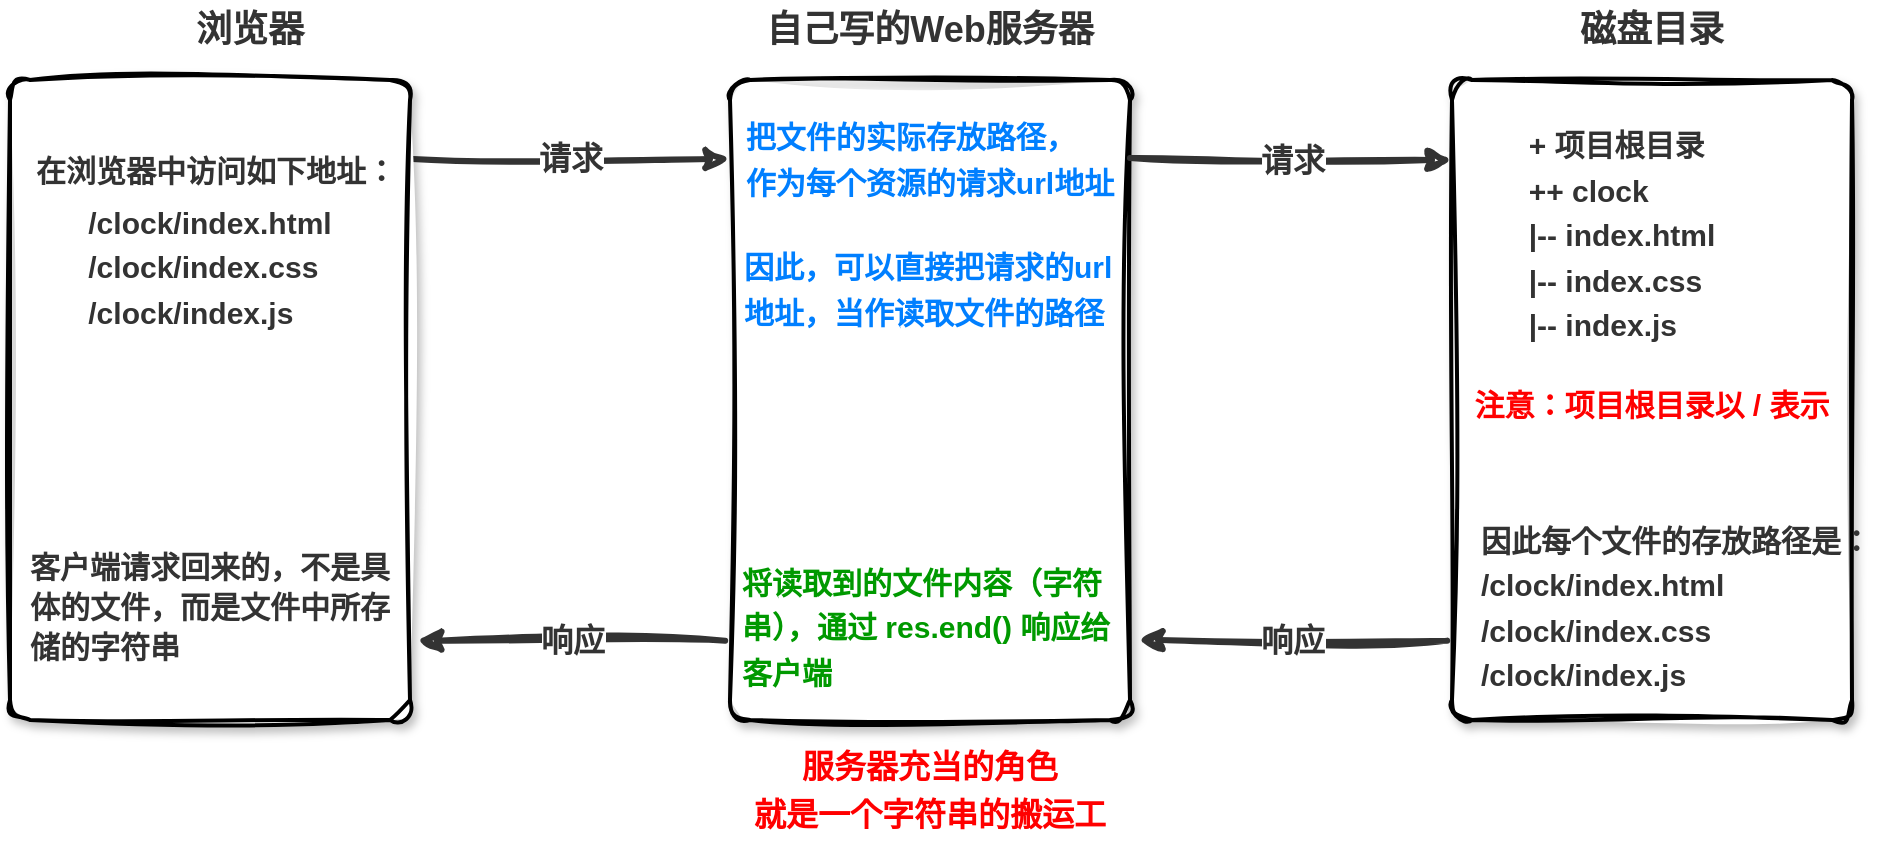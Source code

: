 <mxfile version="21.2.1" type="device">
  <diagram name="第 1 页" id="tqHv6gNXIxX08ADT5tFh">
    <mxGraphModel dx="898" dy="579" grid="1" gridSize="10" guides="1" tooltips="1" connect="1" arrows="1" fold="1" page="1" pageScale="1" pageWidth="827" pageHeight="1169" math="0" shadow="0">
      <root>
        <mxCell id="0" />
        <mxCell id="1" parent="0" />
        <mxCell id="QuQSCtoFBrH3SINebQhl-10" value="&lt;font color=&quot;#333333&quot; style=&quot;font-size: 16px;&quot;&gt;&lt;b&gt;请求&lt;/b&gt;&lt;/font&gt;" style="rounded=0;orthogonalLoop=1;jettySize=auto;html=1;strokeWidth=3;sketch=1;curveFitting=1;jiggle=2;exitX=0.994;exitY=0.123;exitDx=0;exitDy=0;exitPerimeter=0;entryX=0;entryY=0.5;entryDx=0;entryDy=0;strokeColor=#333333;" parent="1" source="QuQSCtoFBrH3SINebQhl-1" target="QuQSCtoFBrH3SINebQhl-5" edge="1">
          <mxGeometry x="0.005" relative="1" as="geometry">
            <mxPoint x="470" y="160" as="targetPoint" />
            <mxPoint as="offset" />
          </mxGeometry>
        </mxCell>
        <mxCell id="QuQSCtoFBrH3SINebQhl-1" value="" style="rounded=1;whiteSpace=wrap;html=1;arcSize=5;strokeWidth=2;sketch=1;curveFitting=1;jiggle=2;shadow=1;" parent="1" vertex="1">
          <mxGeometry x="120" y="120" width="200" height="320" as="geometry" />
        </mxCell>
        <mxCell id="QuQSCtoFBrH3SINebQhl-2" value="&lt;p style=&quot;line-height: 150%;&quot;&gt;&lt;font size=&quot;1&quot; color=&quot;#333333&quot; style=&quot;&quot;&gt;&lt;b style=&quot;font-size: 15px;&quot;&gt;在浏览器中访问如下地址：&lt;/b&gt;&lt;/font&gt;&lt;/p&gt;" style="text;html=1;strokeColor=none;fillColor=none;align=left;verticalAlign=middle;whiteSpace=wrap;rounded=0;" parent="1" vertex="1">
          <mxGeometry x="131" y="142" width="190" height="47" as="geometry" />
        </mxCell>
        <mxCell id="QuQSCtoFBrH3SINebQhl-3" value="&lt;div style=&quot;text-align: left; font-size: 15px; line-height: 150%;&quot;&gt;&lt;b style=&quot;background-color: initial;&quot;&gt;&lt;font color=&quot;#333333&quot; style=&quot;font-size: 15px;&quot;&gt;/clock/index.html&lt;/font&gt;&lt;/b&gt;&lt;/div&gt;&lt;font color=&quot;#333333&quot; style=&quot;font-size: 15px;&quot;&gt;&lt;div style=&quot;text-align: left; line-height: 150%;&quot;&gt;&lt;b style=&quot;background-color: initial;&quot;&gt;/clock/index.css&lt;/b&gt;&lt;/div&gt;&lt;b style=&quot;&quot;&gt;&lt;div style=&quot;text-align: left; line-height: 150%;&quot;&gt;&lt;b style=&quot;background-color: initial;&quot;&gt;/clock/index.js&lt;/b&gt;&lt;/div&gt;&lt;/b&gt;&lt;/font&gt;" style="text;html=1;strokeColor=none;fillColor=none;align=center;verticalAlign=middle;whiteSpace=wrap;rounded=0;" parent="1" vertex="1">
          <mxGeometry x="150" y="179.25" width="140" height="69.5" as="geometry" />
        </mxCell>
        <mxCell id="QuQSCtoFBrH3SINebQhl-4" value="" style="rounded=1;whiteSpace=wrap;html=1;arcSize=5;sketch=1;curveFitting=1;jiggle=2;shadow=1;strokeWidth=2;" parent="1" vertex="1">
          <mxGeometry x="480" y="120" width="200" height="320" as="geometry" />
        </mxCell>
        <mxCell id="QuQSCtoFBrH3SINebQhl-5" value="&lt;div style=&quot;text-align: left; font-size: 15px; line-height: 150%;&quot;&gt;&lt;b style=&quot;background-color: initial;&quot;&gt;&lt;font color=&quot;#007fff&quot; style=&quot;font-size: 15px;&quot;&gt;把文件的实际存放路径，&lt;/font&gt;&lt;/b&gt;&lt;/div&gt;&lt;div style=&quot;text-align: left; font-size: 15px; line-height: 150%;&quot;&gt;&lt;b style=&quot;background-color: initial;&quot;&gt;&lt;font color=&quot;#007fff&quot; style=&quot;font-size: 15px;&quot;&gt;作为每个资源的请求url地址&lt;/font&gt;&lt;/b&gt;&lt;/div&gt;" style="text;html=1;strokeColor=none;fillColor=none;align=center;verticalAlign=middle;whiteSpace=wrap;rounded=0;" parent="1" vertex="1">
          <mxGeometry x="480" y="136" width="200" height="47" as="geometry" />
        </mxCell>
        <mxCell id="QuQSCtoFBrH3SINebQhl-6" style="edgeStyle=orthogonalEdgeStyle;rounded=0;orthogonalLoop=1;jettySize=auto;html=1;exitX=0.5;exitY=1;exitDx=0;exitDy=0;" parent="1" source="QuQSCtoFBrH3SINebQhl-5" target="QuQSCtoFBrH3SINebQhl-5" edge="1">
          <mxGeometry relative="1" as="geometry" />
        </mxCell>
        <mxCell id="lXB1TbuS0Ci-cdGjISGn-1" value="&lt;font color=&quot;#333333&quot; style=&quot;font-size: 18px;&quot;&gt;&lt;b&gt;浏览器&lt;/b&gt;&lt;/font&gt;" style="text;html=1;strokeColor=none;fillColor=none;align=center;verticalAlign=middle;whiteSpace=wrap;rounded=0;" vertex="1" parent="1">
          <mxGeometry x="210" y="80" width="60" height="30" as="geometry" />
        </mxCell>
        <mxCell id="lXB1TbuS0Ci-cdGjISGn-2" value="&lt;span style=&quot;font-size: 18px;&quot;&gt;&lt;b&gt;&lt;font color=&quot;#333333&quot;&gt;自己写的Web服务器&lt;/font&gt;&lt;/b&gt;&lt;/span&gt;" style="text;html=1;strokeColor=none;fillColor=none;align=center;verticalAlign=middle;whiteSpace=wrap;rounded=0;" vertex="1" parent="1">
          <mxGeometry x="495" y="80" width="170" height="30" as="geometry" />
        </mxCell>
        <mxCell id="lXB1TbuS0Ci-cdGjISGn-3" value="&lt;font color=&quot;#333333&quot; style=&quot;font-size: 16px;&quot;&gt;&lt;b&gt;响应&lt;/b&gt;&lt;/font&gt;" style="rounded=0;orthogonalLoop=1;jettySize=auto;html=1;strokeWidth=3;sketch=1;curveFitting=1;jiggle=2;exitX=-0.012;exitY=0.876;exitDx=0;exitDy=0;exitPerimeter=0;strokeColor=#333333;entryX=1.017;entryY=0.876;entryDx=0;entryDy=0;entryPerimeter=0;" edge="1" parent="1" source="QuQSCtoFBrH3SINebQhl-4" target="QuQSCtoFBrH3SINebQhl-1">
          <mxGeometry relative="1" as="geometry">
            <mxPoint x="320" y="391" as="sourcePoint" />
            <mxPoint x="350" y="420" as="targetPoint" />
          </mxGeometry>
        </mxCell>
        <mxCell id="lXB1TbuS0Ci-cdGjISGn-4" value="&lt;div style=&quot;text-align: left; font-size: 15px; line-height: 150%;&quot;&gt;&lt;font color=&quot;#007fff&quot;&gt;&lt;b&gt;因此，可以直接把请求的url地址，当作读取文件的路径&lt;/b&gt;&lt;/font&gt;&lt;/div&gt;" style="text;html=1;strokeColor=none;fillColor=none;align=center;verticalAlign=middle;whiteSpace=wrap;rounded=0;" vertex="1" parent="1">
          <mxGeometry x="486" y="201.75" width="200" height="47" as="geometry" />
        </mxCell>
        <mxCell id="lXB1TbuS0Ci-cdGjISGn-5" value="&lt;div style=&quot;text-align: left; font-size: 15px; line-height: 150%;&quot;&gt;&lt;b style=&quot;&quot;&gt;&lt;font color=&quot;#009900&quot;&gt;将读取到的文件内容（字符串），通过 res.end() 响应给客户端&lt;/font&gt;&lt;/b&gt;&lt;/div&gt;" style="text;html=1;strokeColor=none;fillColor=none;align=center;verticalAlign=middle;whiteSpace=wrap;rounded=0;" vertex="1" parent="1">
          <mxGeometry x="485" y="370" width="200" height="47" as="geometry" />
        </mxCell>
        <mxCell id="lXB1TbuS0Ci-cdGjISGn-6" value="&lt;p style=&quot;line-height: 150%;&quot;&gt;&lt;font size=&quot;1&quot; color=&quot;#333333&quot; style=&quot;&quot;&gt;&lt;b style=&quot;font-size: 15px;&quot;&gt;客户端请求回来的，不是具体的文件，而是文件中所存储的字符串&lt;/b&gt;&lt;/font&gt;&lt;/p&gt;" style="text;html=1;strokeColor=none;fillColor=none;align=left;verticalAlign=middle;whiteSpace=wrap;rounded=0;" vertex="1" parent="1">
          <mxGeometry x="128" y="340" width="196" height="87" as="geometry" />
        </mxCell>
        <mxCell id="lXB1TbuS0Ci-cdGjISGn-7" value="&lt;font color=&quot;#333333&quot; style=&quot;font-size: 16px;&quot;&gt;&lt;b&gt;请求&lt;/b&gt;&lt;/font&gt;" style="rounded=0;orthogonalLoop=1;jettySize=auto;html=1;strokeWidth=3;sketch=1;curveFitting=1;jiggle=2;exitX=0.994;exitY=0.123;exitDx=0;exitDy=0;exitPerimeter=0;entryX=0;entryY=0.5;entryDx=0;entryDy=0;strokeColor=#333333;" edge="1" parent="1">
          <mxGeometry x="0.005" relative="1" as="geometry">
            <mxPoint x="680" y="159" as="sourcePoint" />
            <mxPoint x="841" y="160" as="targetPoint" />
            <mxPoint as="offset" />
          </mxGeometry>
        </mxCell>
        <mxCell id="lXB1TbuS0Ci-cdGjISGn-8" value="" style="rounded=1;whiteSpace=wrap;html=1;arcSize=5;sketch=1;curveFitting=1;jiggle=2;shadow=1;strokeWidth=2;" vertex="1" parent="1">
          <mxGeometry x="841" y="120" width="200" height="320" as="geometry" />
        </mxCell>
        <mxCell id="lXB1TbuS0Ci-cdGjISGn-9" value="&lt;font color=&quot;#333333&quot; style=&quot;font-size: 16px;&quot;&gt;&lt;b&gt;响应&lt;/b&gt;&lt;/font&gt;" style="rounded=0;orthogonalLoop=1;jettySize=auto;html=1;strokeWidth=3;sketch=1;curveFitting=1;jiggle=2;exitX=-0.012;exitY=0.876;exitDx=0;exitDy=0;exitPerimeter=0;strokeColor=#333333;entryX=1.017;entryY=0.876;entryDx=0;entryDy=0;entryPerimeter=0;" edge="1" parent="1" source="lXB1TbuS0Ci-cdGjISGn-8">
          <mxGeometry relative="1" as="geometry">
            <mxPoint x="681" y="391" as="sourcePoint" />
            <mxPoint x="684" y="400" as="targetPoint" />
          </mxGeometry>
        </mxCell>
        <mxCell id="lXB1TbuS0Ci-cdGjISGn-10" value="&lt;span style=&quot;font-size: 18px;&quot;&gt;&lt;b&gt;&lt;font color=&quot;#333333&quot;&gt;磁盘目录&lt;/font&gt;&lt;/b&gt;&lt;/span&gt;" style="text;html=1;strokeColor=none;fillColor=none;align=center;verticalAlign=middle;whiteSpace=wrap;rounded=0;" vertex="1" parent="1">
          <mxGeometry x="856" y="80" width="170" height="30" as="geometry" />
        </mxCell>
        <mxCell id="lXB1TbuS0Ci-cdGjISGn-11" value="&lt;div style=&quot;text-align: left; font-size: 15px; line-height: 150%;&quot;&gt;&lt;font color=&quot;#333333&quot;&gt;&lt;b&gt;+ 项目根目录&lt;/b&gt;&lt;/font&gt;&lt;/div&gt;&lt;div style=&quot;text-align: left; font-size: 15px; line-height: 150%;&quot;&gt;&lt;font color=&quot;#333333&quot;&gt;&lt;b&gt;++ clock&lt;/b&gt;&lt;/font&gt;&lt;/div&gt;&lt;div style=&quot;text-align: left; font-size: 15px; line-height: 150%;&quot;&gt;&lt;font color=&quot;#333333&quot;&gt;&lt;b&gt;|-- index.html&lt;/b&gt;&lt;/font&gt;&lt;/div&gt;&lt;div style=&quot;text-align: left; font-size: 15px; line-height: 150%;&quot;&gt;&lt;font color=&quot;#333333&quot;&gt;&lt;b&gt;|-- index.css&lt;/b&gt;&lt;/font&gt;&lt;/div&gt;&lt;div style=&quot;text-align: left; font-size: 15px; line-height: 150%;&quot;&gt;&lt;font color=&quot;#333333&quot;&gt;&lt;b&gt;|-- index.js&lt;/b&gt;&lt;/font&gt;&lt;/div&gt;" style="text;html=1;strokeColor=none;fillColor=none;align=center;verticalAlign=middle;whiteSpace=wrap;rounded=0;" vertex="1" parent="1">
          <mxGeometry x="856" y="136" width="140" height="124" as="geometry" />
        </mxCell>
        <mxCell id="lXB1TbuS0Ci-cdGjISGn-12" value="&lt;div style=&quot;text-align: left; font-size: 15px; line-height: 150%;&quot;&gt;&lt;b style=&quot;&quot;&gt;&lt;font color=&quot;#ff0000&quot;&gt;注意：项目根目录以 / 表示&lt;/font&gt;&lt;/b&gt;&lt;/div&gt;" style="text;html=1;strokeColor=none;fillColor=none;align=center;verticalAlign=middle;whiteSpace=wrap;rounded=0;" vertex="1" parent="1">
          <mxGeometry x="851" y="247.75" width="180" height="69.5" as="geometry" />
        </mxCell>
        <mxCell id="lXB1TbuS0Ci-cdGjISGn-13" value="&lt;div style=&quot;text-align: left; font-size: 15px; line-height: 150%;&quot;&gt;&lt;font color=&quot;#333333&quot;&gt;&lt;b&gt;因此每个文件的存放路径是：&lt;/b&gt;&lt;/font&gt;&lt;/div&gt;&lt;div style=&quot;text-align: left; font-size: 15px; line-height: 150%;&quot;&gt;&lt;font color=&quot;#333333&quot;&gt;&lt;b&gt;/clock/index.html&lt;/b&gt;&lt;/font&gt;&lt;/div&gt;&lt;div style=&quot;text-align: left; font-size: 15px; line-height: 150%;&quot;&gt;&lt;font color=&quot;#333333&quot;&gt;&lt;b&gt;/clock/index.css&lt;/b&gt;&lt;/font&gt;&lt;/div&gt;&lt;div style=&quot;text-align: left; font-size: 15px; line-height: 150%;&quot;&gt;&lt;font color=&quot;#333333&quot;&gt;&lt;b&gt;/clock/index.js&lt;/b&gt;&lt;/font&gt;&lt;/div&gt;" style="text;html=1;strokeColor=none;fillColor=none;align=center;verticalAlign=middle;whiteSpace=wrap;rounded=0;" vertex="1" parent="1">
          <mxGeometry x="851" y="317.25" width="204" height="132.5" as="geometry" />
        </mxCell>
        <mxCell id="lXB1TbuS0Ci-cdGjISGn-14" value="&lt;div style=&quot;line-height: 150%; font-size: 16px;&quot;&gt;&lt;font style=&quot;font-size: 16px;&quot; color=&quot;#ff0000&quot;&gt;&lt;b&gt;服务器充当的角色&lt;/b&gt;&lt;/font&gt;&lt;/div&gt;&lt;div style=&quot;line-height: 150%; font-size: 16px;&quot;&gt;&lt;font style=&quot;font-size: 16px;&quot; color=&quot;#ff0000&quot;&gt;&lt;b&gt;就是一个字符串的搬运工&lt;/b&gt;&lt;/font&gt;&lt;/div&gt;" style="text;html=1;strokeColor=none;fillColor=none;align=center;verticalAlign=middle;whiteSpace=wrap;rounded=0;" vertex="1" parent="1">
          <mxGeometry x="490" y="440" width="180" height="69.5" as="geometry" />
        </mxCell>
      </root>
    </mxGraphModel>
  </diagram>
</mxfile>
